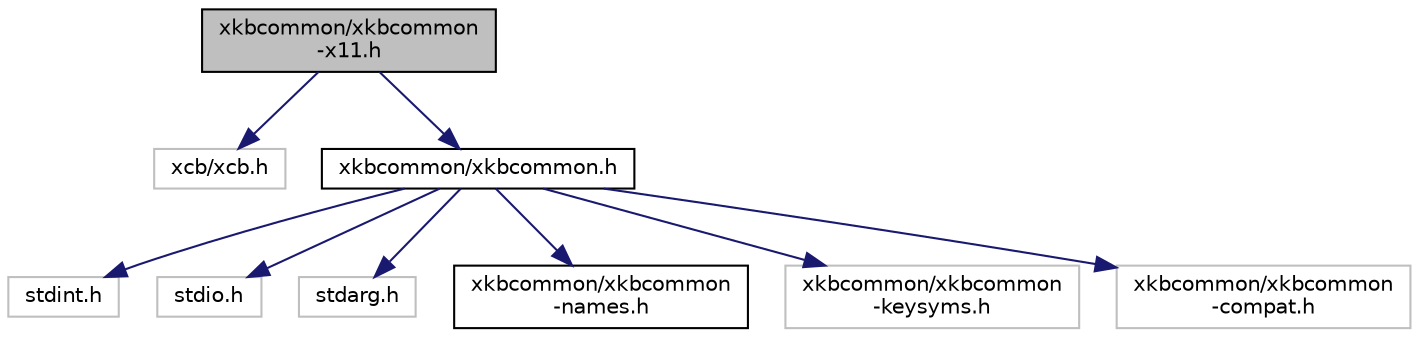 digraph "xkbcommon/xkbcommon-x11.h"
{
  edge [fontname="Helvetica",fontsize="10",labelfontname="Helvetica",labelfontsize="10"];
  node [fontname="Helvetica",fontsize="10",shape=record];
  Node0 [label="xkbcommon/xkbcommon\l-x11.h",height=0.2,width=0.4,color="black", fillcolor="grey75", style="filled", fontcolor="black"];
  Node0 -> Node1 [color="midnightblue",fontsize="10",style="solid",fontname="Helvetica"];
  Node1 [label="xcb/xcb.h",height=0.2,width=0.4,color="grey75", fillcolor="white", style="filled"];
  Node0 -> Node2 [color="midnightblue",fontsize="10",style="solid",fontname="Helvetica"];
  Node2 [label="xkbcommon/xkbcommon.h",height=0.2,width=0.4,color="black", fillcolor="white", style="filled",URL="$xkbcommon_8h.html",tooltip="Main libxkbcommon API. "];
  Node2 -> Node3 [color="midnightblue",fontsize="10",style="solid",fontname="Helvetica"];
  Node3 [label="stdint.h",height=0.2,width=0.4,color="grey75", fillcolor="white", style="filled"];
  Node2 -> Node4 [color="midnightblue",fontsize="10",style="solid",fontname="Helvetica"];
  Node4 [label="stdio.h",height=0.2,width=0.4,color="grey75", fillcolor="white", style="filled"];
  Node2 -> Node5 [color="midnightblue",fontsize="10",style="solid",fontname="Helvetica"];
  Node5 [label="stdarg.h",height=0.2,width=0.4,color="grey75", fillcolor="white", style="filled"];
  Node2 -> Node6 [color="midnightblue",fontsize="10",style="solid",fontname="Helvetica"];
  Node6 [label="xkbcommon/xkbcommon\l-names.h",height=0.2,width=0.4,color="black", fillcolor="white", style="filled",URL="$xkbcommon-names_8h.html",tooltip="Predefined names for common modifiers and LEDs. "];
  Node2 -> Node7 [color="midnightblue",fontsize="10",style="solid",fontname="Helvetica"];
  Node7 [label="xkbcommon/xkbcommon\l-keysyms.h",height=0.2,width=0.4,color="grey75", fillcolor="white", style="filled"];
  Node2 -> Node8 [color="midnightblue",fontsize="10",style="solid",fontname="Helvetica"];
  Node8 [label="xkbcommon/xkbcommon\l-compat.h",height=0.2,width=0.4,color="grey75", fillcolor="white", style="filled"];
}
